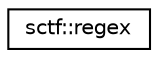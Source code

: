 digraph "Graphical Class Hierarchy"
{
  edge [fontname="Helvetica",fontsize="10",labelfontname="Helvetica",labelfontsize="10"];
  node [fontname="Helvetica",fontsize="10",shape=record];
  rankdir="LR";
  Node0 [label="sctf::regex",height=0.2,width=0.4,color="black", fillcolor="white", style="filled",URL="$structsctf_1_1regex.html"];
}
